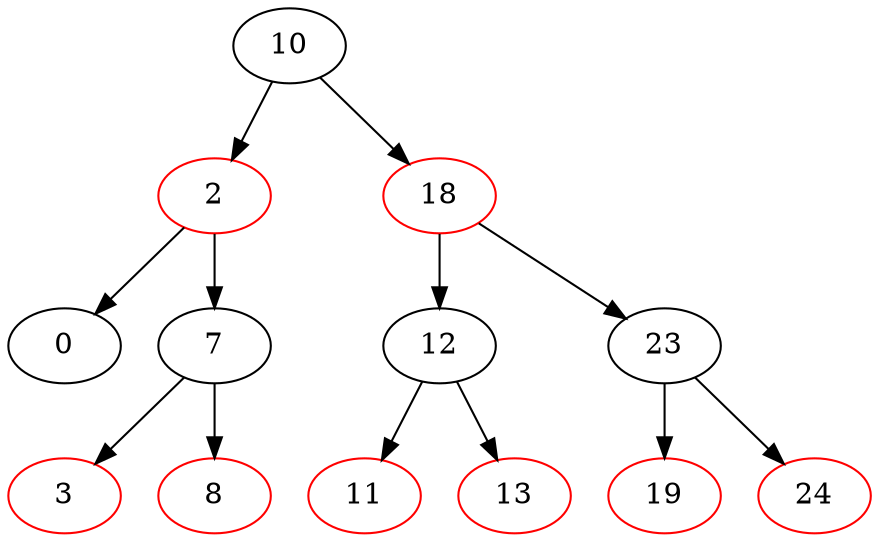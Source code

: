 digraph G { 
	10 [color=black];
	10 -> 2;
	2 [color=red];
	10 -> 18;
	18 [color=red];
	2 [color=red];
	2 -> 0;
	0 [color=black];
	2 -> 7;
	7 [color=black];
	18 [color=red];
	18 -> 12;
	12 [color=black];
	18 -> 23;
	23 [color=black];
	0 [color=black];
	7 [color=black];
	7 -> 3;
	3 [color=red];
	7 -> 8;
	8 [color=red];
	12 [color=black];
	12 -> 11;
	11 [color=red];
	12 -> 13;
	13 [color=red];
	23 [color=black];
	23 -> 19;
	19 [color=red];
	23 -> 24;
	24 [color=red];
	3 [color=red];
	8 [color=red];
	11 [color=red];
	13 [color=red];
	19 [color=red];
	24 [color=red];
}
